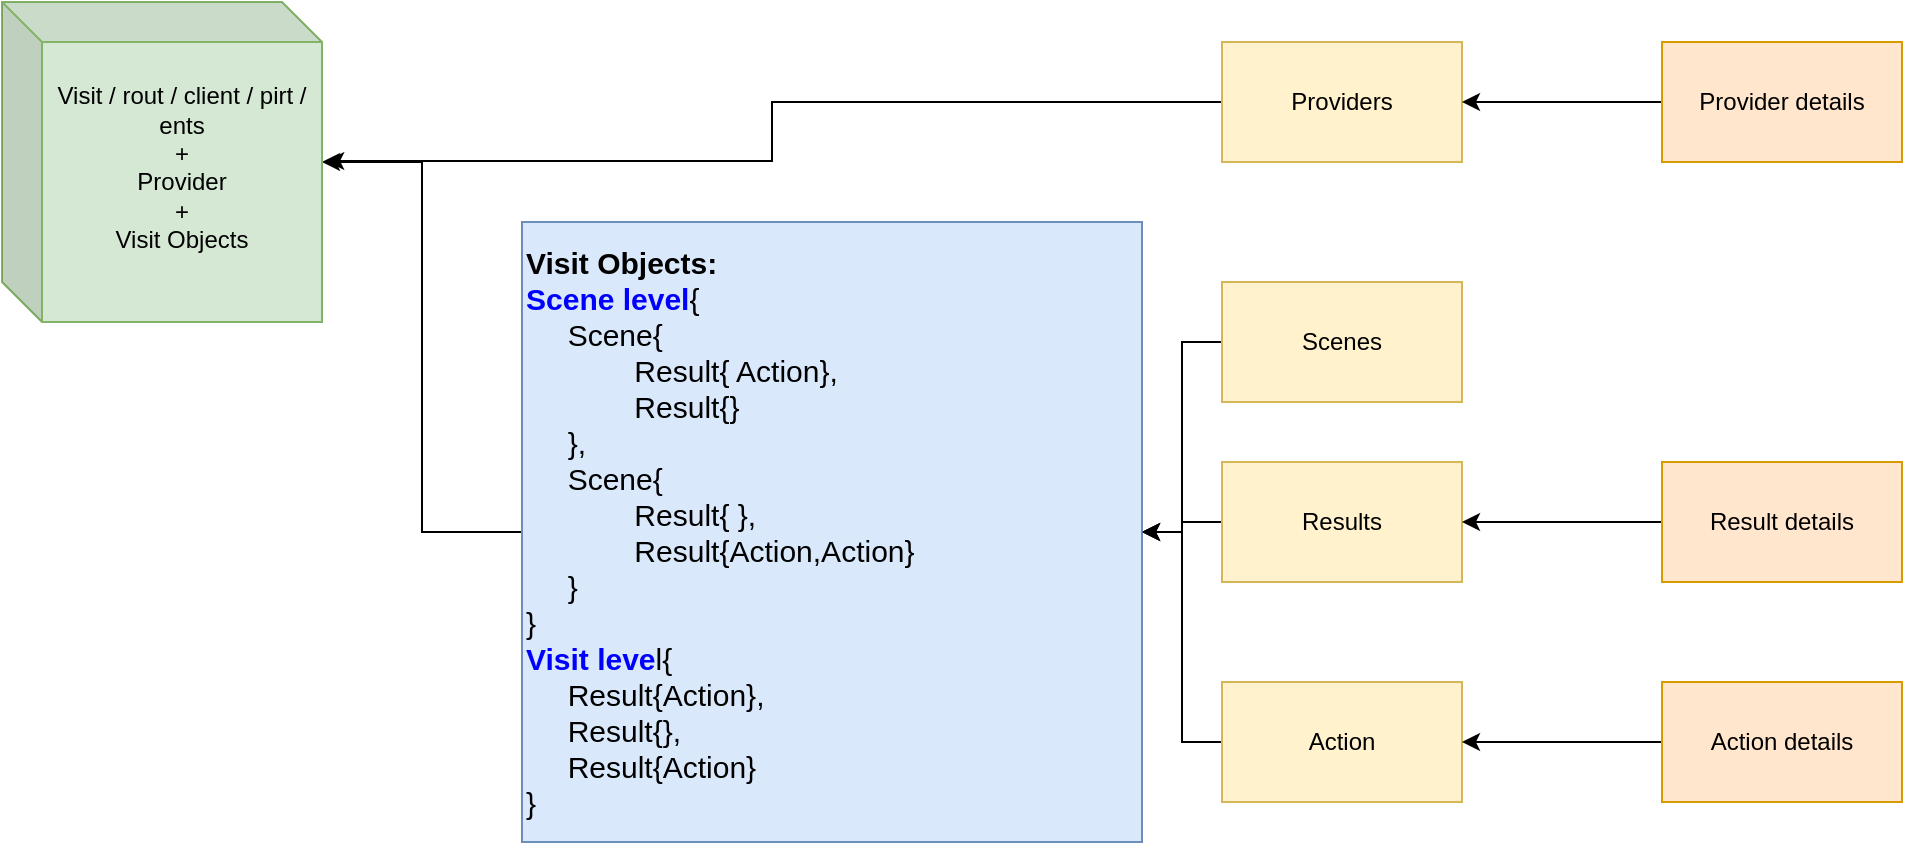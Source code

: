 <mxfile version="14.4.2" type="github" pages="3">
  <diagram id="lc-m84Ufgp3q90dNsxzr" name="Back End Scheme">
    <mxGraphModel dx="1117" dy="679" grid="1" gridSize="10" guides="1" tooltips="1" connect="1" arrows="1" fold="1" page="1" pageScale="1" pageWidth="850" pageHeight="1100" math="0" shadow="0">
      <root>
        <mxCell id="0" />
        <mxCell id="1" parent="0" />
        <mxCell id="CnA9bfAafuG9XrKqbDd2-5" style="edgeStyle=orthogonalEdgeStyle;rounded=0;orthogonalLoop=1;jettySize=auto;html=1;" parent="1" source="CnA9bfAafuG9XrKqbDd2-1" target="CnA9bfAafuG9XrKqbDd2-4" edge="1">
          <mxGeometry relative="1" as="geometry" />
        </mxCell>
        <mxCell id="CnA9bfAafuG9XrKqbDd2-1" value="Scenes" style="rounded=0;whiteSpace=wrap;html=1;fillColor=#fff2cc;strokeColor=#d6b656;" parent="1" vertex="1">
          <mxGeometry x="660" y="340" width="120" height="60" as="geometry" />
        </mxCell>
        <mxCell id="CnA9bfAafuG9XrKqbDd2-6" style="edgeStyle=orthogonalEdgeStyle;rounded=0;orthogonalLoop=1;jettySize=auto;html=1;entryX=1;entryY=0.5;entryDx=0;entryDy=0;" parent="1" source="CnA9bfAafuG9XrKqbDd2-2" target="CnA9bfAafuG9XrKqbDd2-4" edge="1">
          <mxGeometry relative="1" as="geometry" />
        </mxCell>
        <mxCell id="CnA9bfAafuG9XrKqbDd2-2" value="Results" style="rounded=0;whiteSpace=wrap;html=1;fillColor=#fff2cc;strokeColor=#d6b656;" parent="1" vertex="1">
          <mxGeometry x="660" y="430" width="120" height="60" as="geometry" />
        </mxCell>
        <mxCell id="CnA9bfAafuG9XrKqbDd2-13" style="edgeStyle=orthogonalEdgeStyle;rounded=0;orthogonalLoop=1;jettySize=auto;html=1;" parent="1" source="CnA9bfAafuG9XrKqbDd2-4" target="CnA9bfAafuG9XrKqbDd2-15" edge="1">
          <mxGeometry relative="1" as="geometry">
            <mxPoint x="220" y="245" as="targetPoint" />
          </mxGeometry>
        </mxCell>
        <mxCell id="CnA9bfAafuG9XrKqbDd2-4" value="&lt;b style=&quot;font-size: 15px;&quot;&gt;Visit Objects:&lt;/b&gt;&lt;br style=&quot;font-size: 15px;&quot;&gt;&lt;div style=&quot;font-size: 15px;&quot;&gt;&lt;div style=&quot;font-size: 15px;&quot;&gt;&lt;b style=&quot;font-size: 15px;&quot;&gt;&lt;font color=&quot;#0000ff&quot; style=&quot;font-size: 15px;&quot;&gt;Scene level&lt;/font&gt;&lt;/b&gt;{&lt;/div&gt;&lt;div style=&quot;font-size: 15px;&quot;&gt;&amp;nbsp; &amp;nbsp; &amp;nbsp;Scene{&lt;/div&gt;&lt;div style=&quot;font-size: 15px;&quot;&gt;&amp;nbsp; &amp;nbsp; &amp;nbsp; &amp;nbsp; &amp;nbsp; &amp;nbsp; &amp;nbsp;Result{ Action},&lt;/div&gt;&lt;div style=&quot;font-size: 15px;&quot;&gt;&amp;nbsp; &amp;nbsp; &amp;nbsp; &amp;nbsp; &amp;nbsp; &amp;nbsp; &amp;nbsp;Result{}&lt;/div&gt;&lt;div style=&quot;font-size: 15px;&quot;&gt;&amp;nbsp; &amp;nbsp; &amp;nbsp;},&lt;/div&gt;&lt;div style=&quot;font-size: 15px;&quot;&gt;&amp;nbsp; &amp;nbsp; &amp;nbsp;Scene{&lt;/div&gt;&lt;div style=&quot;font-size: 15px;&quot;&gt;&amp;nbsp; &amp;nbsp; &amp;nbsp; &amp;nbsp; &amp;nbsp; &amp;nbsp; &amp;nbsp;Result{ },&lt;/div&gt;&lt;div style=&quot;font-size: 15px;&quot;&gt;&amp;nbsp; &amp;nbsp; &amp;nbsp; &amp;nbsp; &amp;nbsp; &amp;nbsp; &amp;nbsp;Result{Action,Action}&lt;/div&gt;&lt;div style=&quot;font-size: 15px;&quot;&gt;&amp;nbsp; &amp;nbsp; &amp;nbsp;}&lt;/div&gt;&lt;div style=&quot;font-size: 15px;&quot;&gt;}&lt;div style=&quot;font-size: 15px;&quot;&gt;&lt;font color=&quot;#0000ff&quot; style=&quot;font-size: 15px;&quot;&gt;&lt;b style=&quot;font-size: 15px;&quot;&gt;Visit leve&lt;/b&gt;&lt;/font&gt;l{&lt;/div&gt;&lt;div style=&quot;font-size: 15px;&quot;&gt;&amp;nbsp; &amp;nbsp; &amp;nbsp;Result{Action},&lt;/div&gt;&lt;div style=&quot;font-size: 15px;&quot;&gt;&amp;nbsp; &amp;nbsp; &amp;nbsp;Result{},&lt;/div&gt;&lt;div style=&quot;font-size: 15px;&quot;&gt;&amp;nbsp; &amp;nbsp; &amp;nbsp;Result{Action}&lt;/div&gt;&lt;div style=&quot;font-size: 15px;&quot;&gt;}&lt;/div&gt;&lt;/div&gt;&lt;/div&gt;" style="whiteSpace=wrap;html=1;aspect=fixed;align=left;fillColor=#dae8fc;strokeColor=#6c8ebf;fontSize=15;" parent="1" vertex="1">
          <mxGeometry x="310" y="310" width="310" height="310" as="geometry" />
        </mxCell>
        <mxCell id="CnA9bfAafuG9XrKqbDd2-14" style="edgeStyle=orthogonalEdgeStyle;rounded=0;orthogonalLoop=1;jettySize=auto;html=1;entryX=1.013;entryY=0.497;entryDx=0;entryDy=0;entryPerimeter=0;" parent="1" source="CnA9bfAafuG9XrKqbDd2-7" target="CnA9bfAafuG9XrKqbDd2-15" edge="1">
          <mxGeometry relative="1" as="geometry">
            <mxPoint x="220" y="245" as="targetPoint" />
          </mxGeometry>
        </mxCell>
        <mxCell id="CnA9bfAafuG9XrKqbDd2-7" value="Providers" style="rounded=0;whiteSpace=wrap;html=1;fillColor=#fff2cc;strokeColor=#d6b656;" parent="1" vertex="1">
          <mxGeometry x="660" y="220" width="120" height="60" as="geometry" />
        </mxCell>
        <mxCell id="CnA9bfAafuG9XrKqbDd2-10" style="edgeStyle=orthogonalEdgeStyle;rounded=0;orthogonalLoop=1;jettySize=auto;html=1;" parent="1" source="CnA9bfAafuG9XrKqbDd2-8" target="CnA9bfAafuG9XrKqbDd2-7" edge="1">
          <mxGeometry relative="1" as="geometry" />
        </mxCell>
        <mxCell id="CnA9bfAafuG9XrKqbDd2-8" value="Provider details" style="rounded=0;whiteSpace=wrap;html=1;fillColor=#ffe6cc;strokeColor=#d79b00;" parent="1" vertex="1">
          <mxGeometry x="880" y="220" width="120" height="60" as="geometry" />
        </mxCell>
        <mxCell id="CnA9bfAafuG9XrKqbDd2-15" value="&lt;span&gt;Visit / rout / client / pirt / ents&lt;br&gt;+&lt;br&gt;Provider&lt;br&gt;+&lt;br&gt;&lt;/span&gt;&lt;span style=&quot;text-align: left&quot;&gt;Visit Objects&lt;/span&gt;&lt;span&gt;&lt;br&gt;&lt;br&gt;&lt;/span&gt;" style="shape=cube;whiteSpace=wrap;html=1;boundedLbl=1;backgroundOutline=1;darkOpacity=0.05;darkOpacity2=0.1;fillColor=#d5e8d4;strokeColor=#82b366;" parent="1" vertex="1">
          <mxGeometry x="50" y="200" width="160" height="160" as="geometry" />
        </mxCell>
        <mxCell id="fL3osXDEHGq9UXkC9sC_-2" style="edgeStyle=orthogonalEdgeStyle;rounded=0;orthogonalLoop=1;jettySize=auto;html=1;entryX=1;entryY=0.5;entryDx=0;entryDy=0;" edge="1" parent="1" source="fL3osXDEHGq9UXkC9sC_-1" target="CnA9bfAafuG9XrKqbDd2-2">
          <mxGeometry relative="1" as="geometry" />
        </mxCell>
        <mxCell id="fL3osXDEHGq9UXkC9sC_-1" value="Result details" style="rounded=0;whiteSpace=wrap;html=1;fillColor=#ffe6cc;strokeColor=#d79b00;" vertex="1" parent="1">
          <mxGeometry x="880" y="430" width="120" height="60" as="geometry" />
        </mxCell>
        <mxCell id="fL3osXDEHGq9UXkC9sC_-6" style="edgeStyle=orthogonalEdgeStyle;rounded=0;orthogonalLoop=1;jettySize=auto;html=1;entryX=1;entryY=0.5;entryDx=0;entryDy=0;" edge="1" parent="1" source="fL3osXDEHGq9UXkC9sC_-3" target="CnA9bfAafuG9XrKqbDd2-4">
          <mxGeometry relative="1" as="geometry" />
        </mxCell>
        <mxCell id="fL3osXDEHGq9UXkC9sC_-3" value="Action" style="rounded=0;whiteSpace=wrap;html=1;fillColor=#fff2cc;strokeColor=#d6b656;" vertex="1" parent="1">
          <mxGeometry x="660" y="540" width="120" height="60" as="geometry" />
        </mxCell>
        <mxCell id="fL3osXDEHGq9UXkC9sC_-4" style="edgeStyle=orthogonalEdgeStyle;rounded=0;orthogonalLoop=1;jettySize=auto;html=1;entryX=1;entryY=0.5;entryDx=0;entryDy=0;" edge="1" parent="1" source="fL3osXDEHGq9UXkC9sC_-5">
          <mxGeometry relative="1" as="geometry">
            <mxPoint x="780" y="570" as="targetPoint" />
          </mxGeometry>
        </mxCell>
        <mxCell id="fL3osXDEHGq9UXkC9sC_-5" value="Action details" style="rounded=0;whiteSpace=wrap;html=1;fillColor=#ffe6cc;strokeColor=#d79b00;" vertex="1" parent="1">
          <mxGeometry x="880" y="540" width="120" height="60" as="geometry" />
        </mxCell>
      </root>
    </mxGraphModel>
  </diagram>
  <diagram id="URYaptouhH0eVEyMTVb2" name="Front End Scheme">
    <mxGraphModel dx="1117" dy="679" grid="1" gridSize="10" guides="1" tooltips="1" connect="1" arrows="1" fold="1" page="1" pageScale="1" pageWidth="850" pageHeight="1100" math="0" shadow="0">
      <root>
        <mxCell id="v5fpOrPudrE2cuKiileh-0" />
        <mxCell id="v5fpOrPudrE2cuKiileh-1" parent="v5fpOrPudrE2cuKiileh-0" />
        <mxCell id="arx0qp7QFocIj4nr2kAC-5" value="Visit" style="swimlane;childLayout=stackLayout;horizontal=1;startSize=30;horizontalStack=0;rounded=1;fontSize=14;fontStyle=0;strokeWidth=2;resizeParent=0;resizeLast=1;shadow=0;dashed=0;align=center;" vertex="1" parent="v5fpOrPudrE2cuKiileh-1">
          <mxGeometry x="50" y="200" width="160" height="120" as="geometry" />
        </mxCell>
        <mxCell id="arx0qp7QFocIj4nr2kAC-6" value="+Visit ID&#xa;+Route ID&#xa;+Client ID" style="align=left;strokeColor=none;fillColor=none;spacingLeft=4;fontSize=12;verticalAlign=top;resizable=0;rotatable=0;part=1;" vertex="1" parent="arx0qp7QFocIj4nr2kAC-5">
          <mxGeometry y="30" width="160" height="90" as="geometry" />
        </mxCell>
        <mxCell id="arx0qp7QFocIj4nr2kAC-7" value="Scene" style="swimlane;childLayout=stackLayout;horizontal=1;startSize=30;horizontalStack=0;rounded=1;fontSize=14;fontStyle=0;strokeWidth=2;resizeParent=0;resizeLast=1;shadow=0;dashed=0;align=center;" vertex="1" parent="v5fpOrPudrE2cuKiileh-1">
          <mxGeometry x="345" y="50" width="160" height="120" as="geometry" />
        </mxCell>
        <mxCell id="arx0qp7QFocIj4nr2kAC-8" value="+Scene ID" style="align=left;strokeColor=none;fillColor=none;spacingLeft=4;fontSize=12;verticalAlign=top;resizable=0;rotatable=0;part=1;" vertex="1" parent="arx0qp7QFocIj4nr2kAC-7">
          <mxGeometry y="30" width="160" height="90" as="geometry" />
        </mxCell>
        <mxCell id="arx0qp7QFocIj4nr2kAC-11" value="Results To Display" style="swimlane;childLayout=stackLayout;horizontal=1;startSize=30;horizontalStack=0;rounded=1;fontSize=14;fontStyle=0;strokeWidth=2;resizeParent=0;resizeLast=1;shadow=0;dashed=0;align=center;" vertex="1" parent="v5fpOrPudrE2cuKiileh-1">
          <mxGeometry x="650" y="50" width="160" height="120" as="geometry" />
        </mxCell>
        <mxCell id="arx0qp7QFocIj4nr2kAC-12" value="+Result ID" style="align=left;strokeColor=none;fillColor=none;spacingLeft=4;fontSize=12;verticalAlign=top;resizable=0;rotatable=0;part=1;" vertex="1" parent="arx0qp7QFocIj4nr2kAC-11">
          <mxGeometry y="30" width="160" height="90" as="geometry" />
        </mxCell>
        <mxCell id="arx0qp7QFocIj4nr2kAC-13" value="Results to Action" style="swimlane;childLayout=stackLayout;horizontal=1;startSize=30;horizontalStack=0;rounded=1;fontSize=14;fontStyle=0;strokeWidth=2;resizeParent=0;resizeLast=1;shadow=0;dashed=0;align=center;" vertex="1" parent="v5fpOrPudrE2cuKiileh-1">
          <mxGeometry x="650" y="220" width="160" height="120" as="geometry" />
        </mxCell>
        <mxCell id="arx0qp7QFocIj4nr2kAC-14" value="+Result ID" style="align=left;strokeColor=none;fillColor=none;spacingLeft=4;fontSize=12;verticalAlign=top;resizable=0;rotatable=0;part=1;" vertex="1" parent="arx0qp7QFocIj4nr2kAC-13">
          <mxGeometry y="30" width="160" height="90" as="geometry" />
        </mxCell>
        <mxCell id="arx0qp7QFocIj4nr2kAC-15" value="Actions" style="swimlane;childLayout=stackLayout;horizontal=1;startSize=30;horizontalStack=0;rounded=1;fontSize=14;fontStyle=0;strokeWidth=2;resizeParent=0;resizeLast=1;shadow=0;dashed=0;align=center;" vertex="1" parent="v5fpOrPudrE2cuKiileh-1">
          <mxGeometry x="910" y="220" width="160" height="120" as="geometry" />
        </mxCell>
        <mxCell id="arx0qp7QFocIj4nr2kAC-16" value="+Action ID" style="align=left;strokeColor=none;fillColor=none;spacingLeft=4;fontSize=12;verticalAlign=top;resizable=0;rotatable=0;part=1;" vertex="1" parent="arx0qp7QFocIj4nr2kAC-15">
          <mxGeometry y="30" width="160" height="90" as="geometry" />
        </mxCell>
        <mxCell id="arx0qp7QFocIj4nr2kAC-17" style="edgeStyle=orthogonalEdgeStyle;rounded=0;orthogonalLoop=1;jettySize=auto;html=1;fontSize=15;" edge="1" parent="v5fpOrPudrE2cuKiileh-1" source="arx0qp7QFocIj4nr2kAC-8" target="arx0qp7QFocIj4nr2kAC-12">
          <mxGeometry relative="1" as="geometry" />
        </mxCell>
        <mxCell id="arx0qp7QFocIj4nr2kAC-18" style="edgeStyle=orthogonalEdgeStyle;rounded=0;orthogonalLoop=1;jettySize=auto;html=1;entryX=0.005;entryY=0.387;entryDx=0;entryDy=0;entryPerimeter=0;fontSize=15;strokeColor=#00CC00;" edge="1" parent="v5fpOrPudrE2cuKiileh-1" source="arx0qp7QFocIj4nr2kAC-6" target="arx0qp7QFocIj4nr2kAC-8">
          <mxGeometry relative="1" as="geometry" />
        </mxCell>
        <mxCell id="arx0qp7QFocIj4nr2kAC-19" style="edgeStyle=orthogonalEdgeStyle;rounded=0;orthogonalLoop=1;jettySize=auto;html=1;entryX=0;entryY=0.5;entryDx=0;entryDy=0;fontSize=15;strokeColor=#00CC00;" edge="1" parent="v5fpOrPudrE2cuKiileh-1" source="arx0qp7QFocIj4nr2kAC-8" target="arx0qp7QFocIj4nr2kAC-14">
          <mxGeometry relative="1" as="geometry" />
        </mxCell>
        <mxCell id="arx0qp7QFocIj4nr2kAC-20" style="edgeStyle=orthogonalEdgeStyle;rounded=0;orthogonalLoop=1;jettySize=auto;html=1;entryX=0;entryY=0.5;entryDx=0;entryDy=0;fontSize=15;strokeColor=#00CC00;" edge="1" parent="v5fpOrPudrE2cuKiileh-1" source="arx0qp7QFocIj4nr2kAC-14" target="arx0qp7QFocIj4nr2kAC-16">
          <mxGeometry relative="1" as="geometry" />
        </mxCell>
        <mxCell id="kT3x6SwEuBEVxymnHqKC-0" value="Visit Results To Display" style="swimlane;childLayout=stackLayout;horizontal=1;startSize=30;horizontalStack=0;rounded=1;fontSize=14;fontStyle=0;strokeWidth=2;resizeParent=0;resizeLast=1;shadow=0;dashed=0;align=center;" vertex="1" parent="v5fpOrPudrE2cuKiileh-1">
          <mxGeometry x="360" y="370" width="160" height="120" as="geometry" />
        </mxCell>
        <mxCell id="kT3x6SwEuBEVxymnHqKC-1" value="+Result ID" style="align=left;strokeColor=none;fillColor=none;spacingLeft=4;fontSize=12;verticalAlign=top;resizable=0;rotatable=0;part=1;" vertex="1" parent="kT3x6SwEuBEVxymnHqKC-0">
          <mxGeometry y="30" width="160" height="90" as="geometry" />
        </mxCell>
        <mxCell id="kT3x6SwEuBEVxymnHqKC-2" value="Visit Results to Action" style="swimlane;childLayout=stackLayout;horizontal=1;startSize=30;horizontalStack=0;rounded=1;fontSize=14;fontStyle=0;strokeWidth=2;resizeParent=0;resizeLast=1;shadow=0;dashed=0;align=center;" vertex="1" parent="v5fpOrPudrE2cuKiileh-1">
          <mxGeometry x="360" y="540" width="160" height="120" as="geometry" />
        </mxCell>
        <mxCell id="kT3x6SwEuBEVxymnHqKC-3" value="+Result ID" style="align=left;strokeColor=none;fillColor=none;spacingLeft=4;fontSize=12;verticalAlign=top;resizable=0;rotatable=0;part=1;" vertex="1" parent="kT3x6SwEuBEVxymnHqKC-2">
          <mxGeometry y="30" width="160" height="90" as="geometry" />
        </mxCell>
        <mxCell id="kT3x6SwEuBEVxymnHqKC-4" value="Actions" style="swimlane;childLayout=stackLayout;horizontal=1;startSize=30;horizontalStack=0;rounded=1;fontSize=14;fontStyle=0;strokeWidth=2;resizeParent=0;resizeLast=1;shadow=0;dashed=0;align=center;" vertex="1" parent="v5fpOrPudrE2cuKiileh-1">
          <mxGeometry x="620" y="540" width="160" height="120" as="geometry" />
        </mxCell>
        <mxCell id="kT3x6SwEuBEVxymnHqKC-5" value="+Action ID" style="align=left;strokeColor=none;fillColor=none;spacingLeft=4;fontSize=12;verticalAlign=top;resizable=0;rotatable=0;part=1;" vertex="1" parent="kT3x6SwEuBEVxymnHqKC-4">
          <mxGeometry y="30" width="160" height="90" as="geometry" />
        </mxCell>
        <mxCell id="kT3x6SwEuBEVxymnHqKC-6" style="edgeStyle=orthogonalEdgeStyle;rounded=0;orthogonalLoop=1;jettySize=auto;html=1;entryX=0;entryY=0.5;entryDx=0;entryDy=0;fontSize=15;strokeColor=#0000CC;" edge="1" parent="v5fpOrPudrE2cuKiileh-1" source="kT3x6SwEuBEVxymnHqKC-3" target="kT3x6SwEuBEVxymnHqKC-5">
          <mxGeometry relative="1" as="geometry" />
        </mxCell>
        <mxCell id="kT3x6SwEuBEVxymnHqKC-9" style="edgeStyle=orthogonalEdgeStyle;rounded=0;orthogonalLoop=1;jettySize=auto;html=1;entryX=0;entryY=0.5;entryDx=0;entryDy=0;fontSize=15;strokeColor=#0000CC;" edge="1" parent="v5fpOrPudrE2cuKiileh-1" source="arx0qp7QFocIj4nr2kAC-6" target="kT3x6SwEuBEVxymnHqKC-1">
          <mxGeometry relative="1" as="geometry" />
        </mxCell>
        <mxCell id="kT3x6SwEuBEVxymnHqKC-10" style="edgeStyle=orthogonalEdgeStyle;rounded=0;orthogonalLoop=1;jettySize=auto;html=1;entryX=0;entryY=0.25;entryDx=0;entryDy=0;fontSize=15;strokeColor=#0000CC;" edge="1" parent="v5fpOrPudrE2cuKiileh-1" source="arx0qp7QFocIj4nr2kAC-6" target="kT3x6SwEuBEVxymnHqKC-3">
          <mxGeometry relative="1" as="geometry" />
        </mxCell>
        <mxCell id="haBEYxdRxyyxVzEBQSb5-1" style="edgeStyle=orthogonalEdgeStyle;rounded=0;orthogonalLoop=1;jettySize=auto;html=1;fontSize=15;" edge="1" parent="v5fpOrPudrE2cuKiileh-1">
          <mxGeometry relative="1" as="geometry">
            <mxPoint x="505.0" y="125" as="sourcePoint" />
            <mxPoint x="650" y="125" as="targetPoint" />
          </mxGeometry>
        </mxCell>
        <mxCell id="haBEYxdRxyyxVzEBQSb5-3" style="edgeStyle=orthogonalEdgeStyle;rounded=0;orthogonalLoop=1;jettySize=auto;html=1;fontSize=15;strokeColor=#00CC00;" edge="1" parent="v5fpOrPudrE2cuKiileh-1">
          <mxGeometry relative="1" as="geometry">
            <mxPoint x="505.0" y="125" as="sourcePoint" />
            <mxPoint x="650" y="125" as="targetPoint" />
          </mxGeometry>
        </mxCell>
      </root>
    </mxGraphModel>
  </diagram>
  <diagram id="Bf9KkXgQPLuXtY3lthqC" name="Front End UI Elems">
    <mxGraphModel dx="1117" dy="679" grid="1" gridSize="10" guides="1" tooltips="1" connect="1" arrows="1" fold="1" page="1" pageScale="1" pageWidth="850" pageHeight="1100" math="0" shadow="0">
      <root>
        <mxCell id="rQ7pP8dw31VUTpD60q7r-0" />
        <mxCell id="rQ7pP8dw31VUTpD60q7r-1" parent="rQ7pP8dw31VUTpD60q7r-0" />
        <mxCell id="Ahg4akSCFClWvg9TeHIE-6" value="&amp;nbsp;Visit level" style="rounded=1;whiteSpace=wrap;html=1;fontSize=15;dashed=1;align=left;verticalAlign=top;" vertex="1" parent="rQ7pP8dw31VUTpD60q7r-1">
          <mxGeometry x="70" y="400" width="730" height="180" as="geometry" />
        </mxCell>
        <mxCell id="Ahg4akSCFClWvg9TeHIE-5" value="&amp;nbsp;Scene level" style="rounded=1;whiteSpace=wrap;html=1;fontSize=15;dashed=1;align=left;verticalAlign=top;" vertex="1" parent="rQ7pP8dw31VUTpD60q7r-1">
          <mxGeometry x="70" y="100" width="730" height="180" as="geometry" />
        </mxCell>
        <mxCell id="4dXByk4_jcM1iA1UxI9x-0" value="IR Scene 1" style="rounded=1;whiteSpace=wrap;html=1;fontSize=15;" vertex="1" parent="rQ7pP8dw31VUTpD60q7r-1">
          <mxGeometry x="180" y="160" width="120" height="60" as="geometry" />
        </mxCell>
        <mxCell id="4dXByk4_jcM1iA1UxI9x-1" value="IR Scene 2" style="rounded=1;whiteSpace=wrap;html=1;fontSize=15;" vertex="1" parent="rQ7pP8dw31VUTpD60q7r-1">
          <mxGeometry x="420" y="160" width="120" height="60" as="geometry" />
        </mxCell>
        <mxCell id="4dXByk4_jcM1iA1UxI9x-2" value="IR Scene .." style="rounded=1;whiteSpace=wrap;html=1;fontSize=15;" vertex="1" parent="rQ7pP8dw31VUTpD60q7r-1">
          <mxGeometry x="640" y="160" width="120" height="60" as="geometry" />
        </mxCell>
        <mxCell id="Ahg4akSCFClWvg9TeHIE-0" value="IR Current Visit" style="rounded=1;whiteSpace=wrap;html=1;fontSize=15;" vertex="1" parent="rQ7pP8dw31VUTpD60q7r-1">
          <mxGeometry x="200" y="460" width="120" height="60" as="geometry" />
        </mxCell>
        <mxCell id="Ahg4akSCFClWvg9TeHIE-1" value="IR History Visits" style="rounded=1;whiteSpace=wrap;html=1;fontSize=15;" vertex="1" parent="rQ7pP8dw31VUTpD60q7r-1">
          <mxGeometry x="440" y="460" width="120" height="60" as="geometry" />
        </mxCell>
      </root>
    </mxGraphModel>
  </diagram>
</mxfile>
